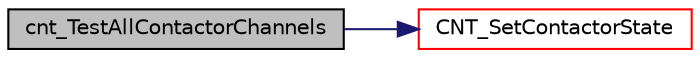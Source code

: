 digraph "cnt_TestAllContactorChannels"
{
  edge [fontname="Helvetica",fontsize="10",labelfontname="Helvetica",labelfontsize="10"];
  node [fontname="Helvetica",fontsize="10",shape=record];
  rankdir="LR";
  Node174 [label="cnt_TestAllContactorChannels",height=0.2,width=0.4,color="black", fillcolor="grey75", style="filled", fontcolor="black"];
  Node174 -> Node175 [color="midnightblue",fontsize="10",style="solid",fontname="Helvetica"];
  Node175 [label="CNT_SetContactorState",height=0.2,width=0.4,color="red", fillcolor="white", style="filled",URL="$contactor_8c.html#a88e01fab2899be5bb56b7386fcc70f86",tooltip="Sets the contactor state to its requested state, if the contactor is at that time not in the requeste..."];
}
